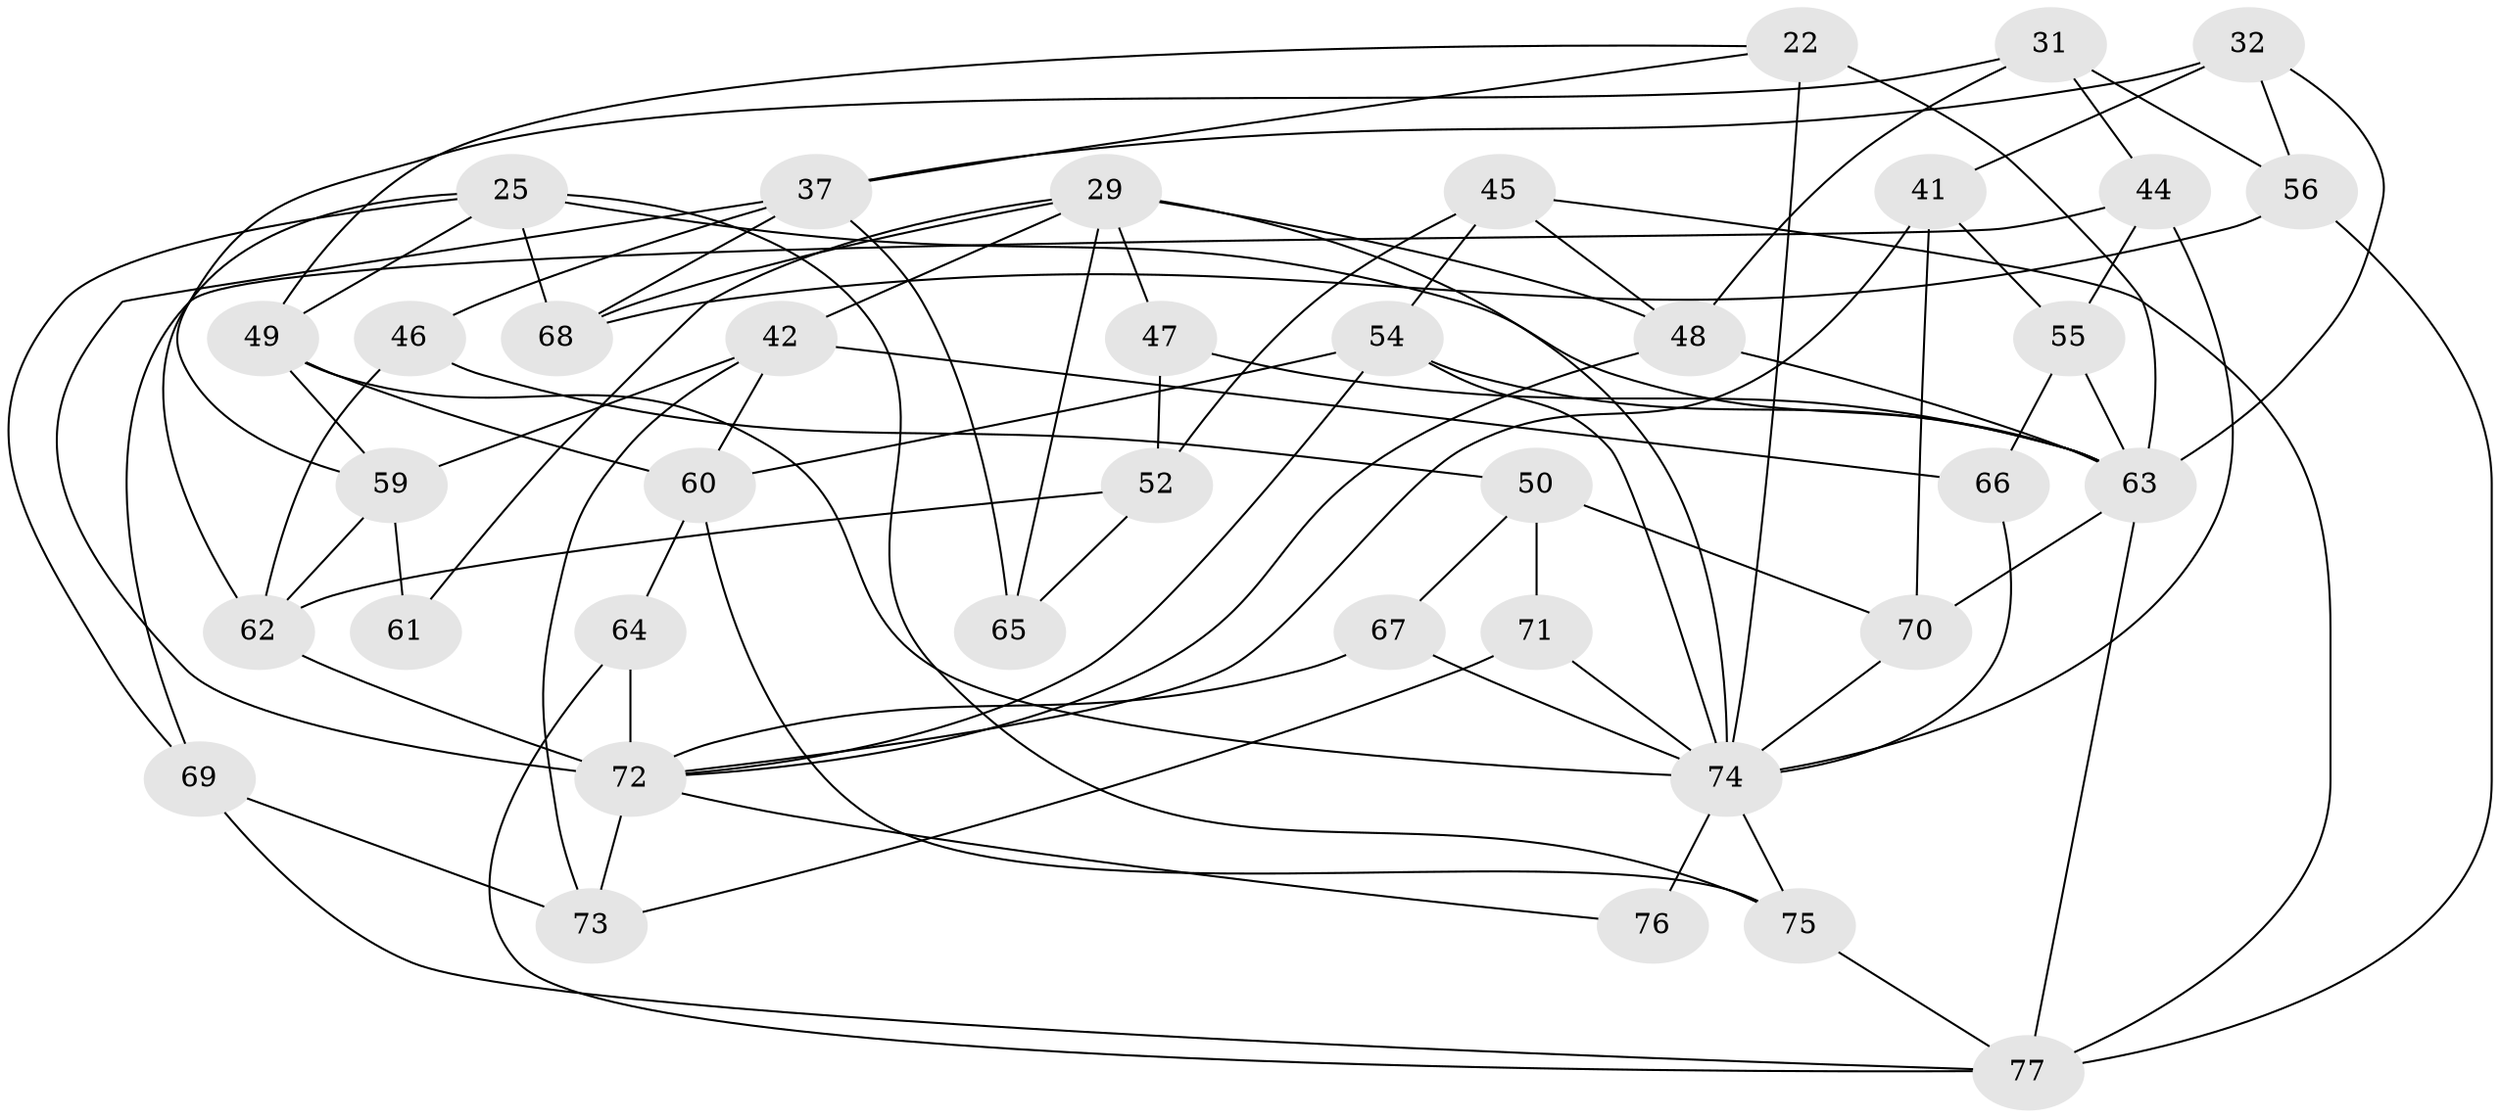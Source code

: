 // original degree distribution, {4: 1.0}
// Generated by graph-tools (version 1.1) at 2025/56/03/09/25 04:56:10]
// undirected, 38 vertices, 87 edges
graph export_dot {
graph [start="1"]
  node [color=gray90,style=filled];
  22 [super="+8"];
  25 [super="+2+6"];
  29 [super="+18+27+28"];
  31;
  32;
  37 [super="+21"];
  41;
  42 [super="+16"];
  44;
  45;
  46;
  47;
  48 [super="+1+5"];
  49 [super="+15+40"];
  50;
  52;
  54 [super="+7"];
  55;
  56;
  59 [super="+58"];
  60 [super="+26"];
  61;
  62 [super="+38"];
  63 [super="+24+43"];
  64;
  65;
  66;
  67;
  68;
  69;
  70;
  71;
  72 [super="+4+13+23"];
  73;
  74 [super="+30+51+35+57"];
  75 [super="+36"];
  76;
  77 [super="+33"];
  22 -- 49;
  22 -- 37 [weight=2];
  22 -- 63;
  22 -- 74 [weight=4];
  25 -- 68;
  25 -- 49;
  25 -- 62 [weight=2];
  25 -- 69;
  25 -- 75;
  25 -- 63 [weight=2];
  29 -- 68;
  29 -- 48 [weight=2];
  29 -- 65 [weight=2];
  29 -- 61 [weight=2];
  29 -- 42;
  29 -- 47 [weight=2];
  29 -- 74 [weight=2];
  31 -- 59;
  31 -- 44;
  31 -- 56;
  31 -- 48;
  32 -- 56;
  32 -- 41;
  32 -- 37;
  32 -- 63;
  37 -- 65;
  37 -- 46 [weight=2];
  37 -- 68;
  37 -- 72;
  41 -- 70;
  41 -- 55;
  41 -- 72;
  42 -- 66 [weight=2];
  42 -- 73;
  42 -- 59;
  42 -- 60;
  44 -- 69;
  44 -- 55;
  44 -- 74;
  45 -- 54;
  45 -- 52;
  45 -- 77;
  45 -- 48;
  46 -- 50;
  46 -- 62;
  47 -- 52;
  47 -- 63;
  48 -- 72 [weight=2];
  48 -- 63 [weight=2];
  49 -- 74 [weight=2];
  49 -- 59;
  49 -- 60 [weight=3];
  50 -- 71;
  50 -- 67;
  50 -- 70;
  52 -- 65;
  52 -- 62;
  54 -- 60;
  54 -- 74;
  54 -- 72 [weight=2];
  54 -- 63;
  55 -- 63;
  55 -- 66;
  56 -- 68;
  56 -- 77;
  59 -- 61 [weight=2];
  59 -- 62;
  60 -- 64 [weight=2];
  60 -- 75;
  62 -- 72;
  63 -- 77 [weight=2];
  63 -- 70;
  64 -- 72;
  64 -- 77;
  66 -- 74;
  67 -- 72 [weight=2];
  67 -- 74;
  69 -- 73;
  69 -- 77;
  70 -- 74;
  71 -- 73;
  71 -- 74 [weight=2];
  72 -- 73;
  72 -- 76;
  74 -- 75 [weight=2];
  74 -- 76 [weight=3];
  75 -- 77 [weight=2];
}
